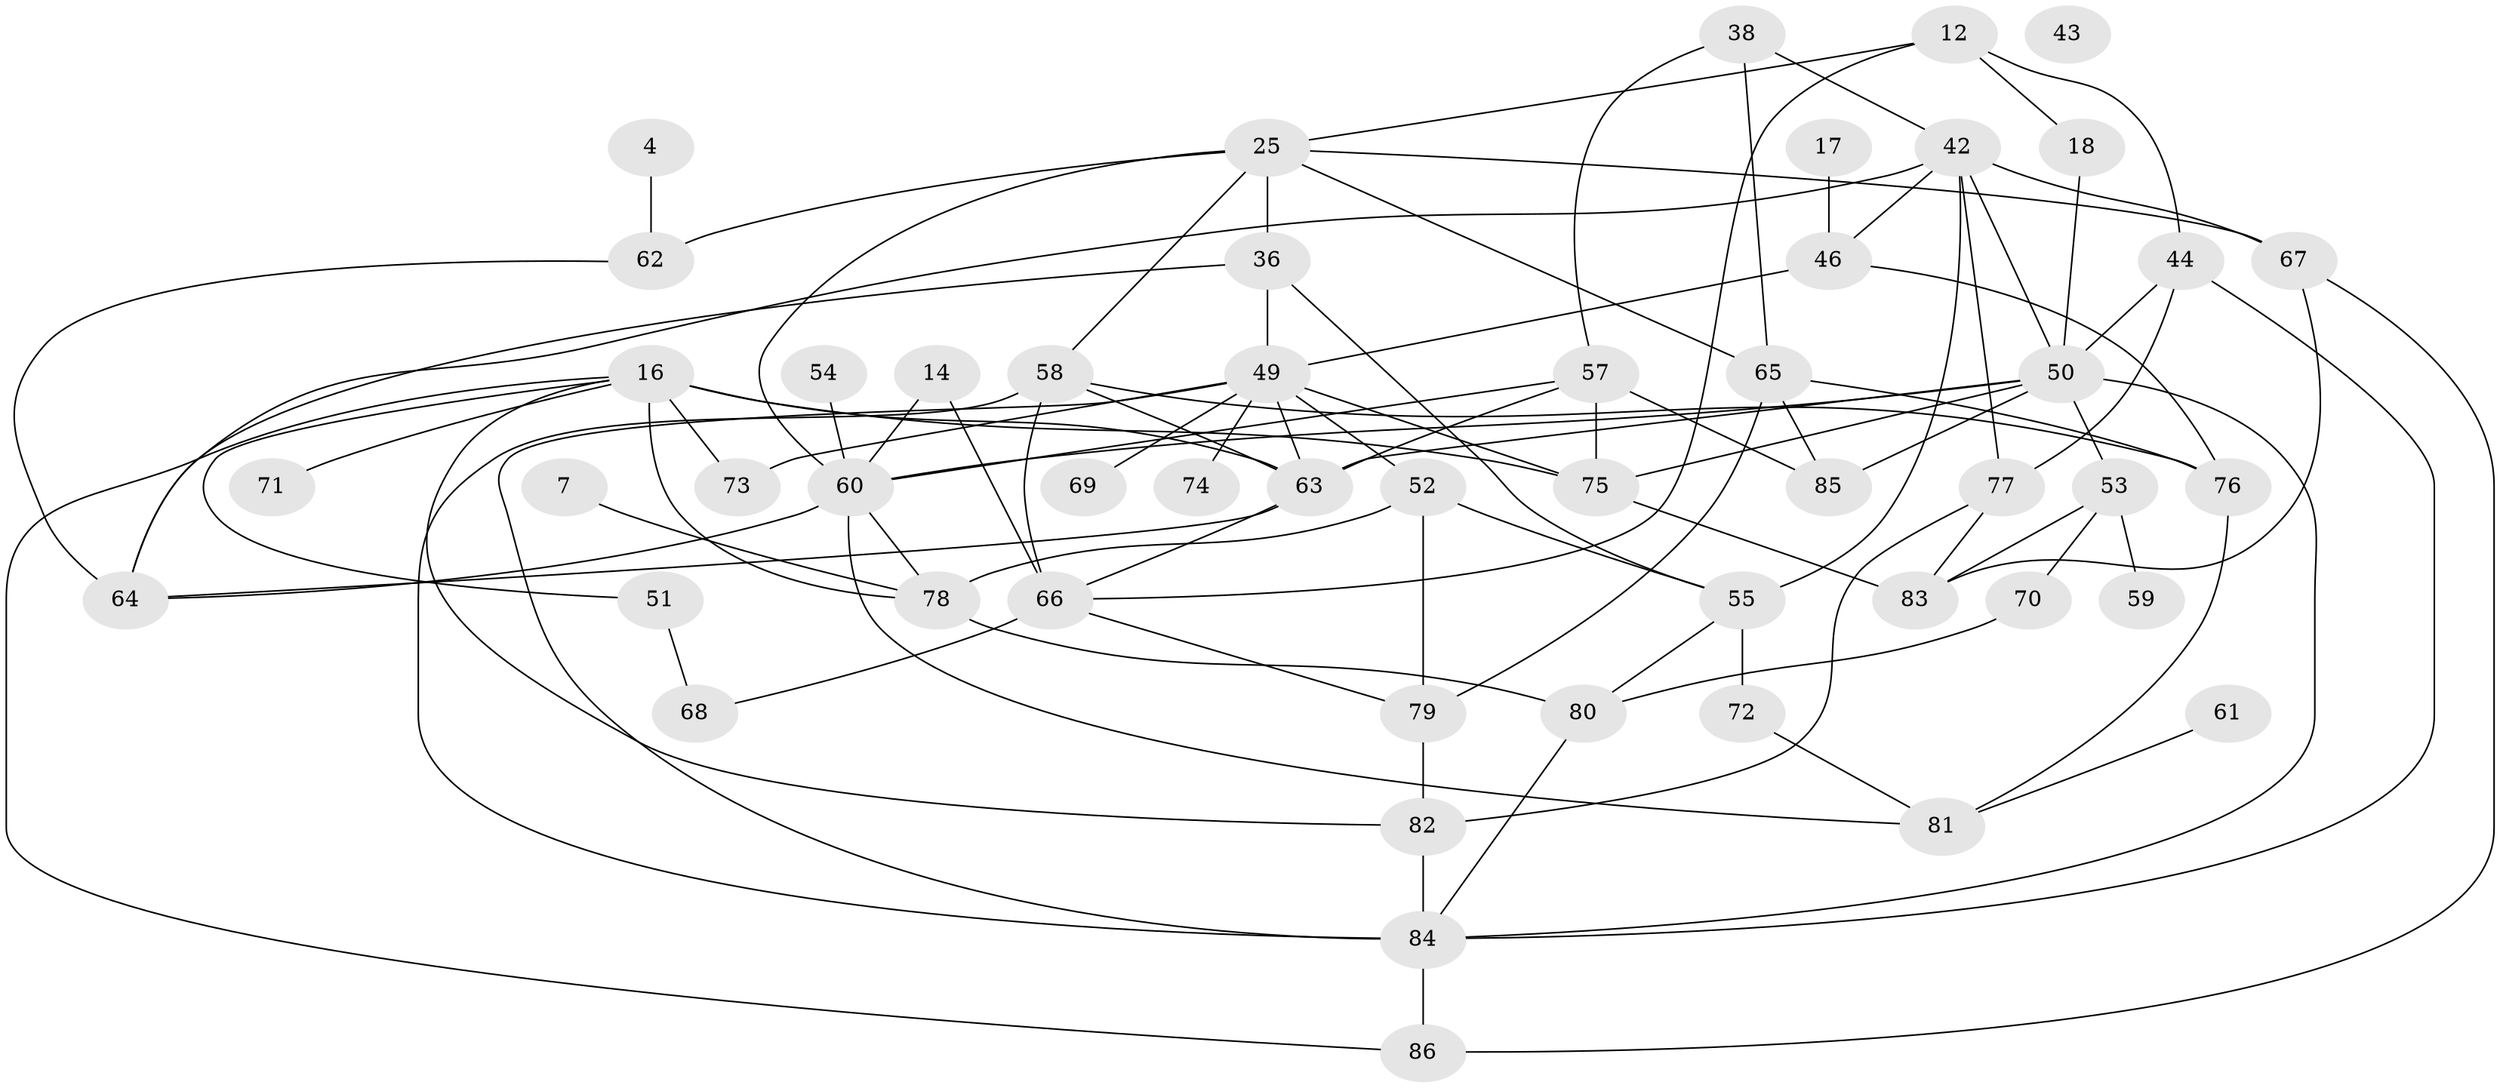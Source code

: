 // original degree distribution, {8: 0.011627906976744186, 3: 0.22093023255813954, 2: 0.20930232558139536, 1: 0.11627906976744186, 6: 0.06976744186046512, 4: 0.22093023255813954, 5: 0.09302325581395349, 10: 0.011627906976744186, 7: 0.03488372093023256, 0: 0.011627906976744186}
// Generated by graph-tools (version 1.1) at 2025/43/03/04/25 21:43:11]
// undirected, 51 vertices, 97 edges
graph export_dot {
graph [start="1"]
  node [color=gray90,style=filled];
  4;
  7;
  12;
  14;
  16;
  17;
  18;
  25 [super="+20+23"];
  36;
  38;
  42 [super="+11"];
  43;
  44;
  46;
  49 [super="+1"];
  50 [super="+8+26"];
  51;
  52 [super="+48"];
  53;
  54;
  55 [super="+40"];
  57 [super="+22"];
  58 [super="+34"];
  59;
  60 [super="+5+45"];
  61;
  62;
  63 [super="+15+47"];
  64 [super="+33"];
  65 [super="+56"];
  66 [super="+28"];
  67;
  68;
  69;
  70;
  71;
  72;
  73 [super="+9"];
  74;
  75;
  76;
  77 [super="+10+39"];
  78;
  79 [super="+3"];
  80 [super="+2+29+37"];
  81;
  82;
  83 [super="+30"];
  84 [super="+41+35+21"];
  85;
  86 [super="+13"];
  4 -- 62;
  7 -- 78;
  12 -- 18;
  12 -- 44;
  12 -- 66;
  12 -- 25;
  14 -- 60;
  14 -- 66;
  16 -- 51;
  16 -- 71;
  16 -- 73 [weight=2];
  16 -- 75;
  16 -- 78;
  16 -- 82;
  16 -- 86;
  16 -- 63 [weight=2];
  17 -- 46;
  18 -- 50;
  25 -- 65;
  25 -- 67 [weight=2];
  25 -- 62 [weight=2];
  25 -- 58;
  25 -- 60;
  25 -- 36;
  36 -- 64;
  36 -- 49;
  36 -- 55;
  38 -- 65;
  38 -- 42;
  38 -- 57;
  42 -- 64;
  42 -- 67;
  42 -- 50 [weight=2];
  42 -- 46;
  42 -- 77;
  42 -- 55;
  44 -- 50 [weight=2];
  44 -- 77;
  44 -- 84;
  46 -- 49 [weight=2];
  46 -- 76;
  49 -- 73 [weight=2];
  49 -- 84;
  49 -- 69;
  49 -- 74;
  49 -- 75;
  49 -- 63;
  49 -- 52;
  50 -- 53;
  50 -- 85;
  50 -- 75;
  50 -- 60 [weight=2];
  50 -- 63;
  50 -- 84;
  51 -- 68;
  52 -- 78 [weight=2];
  52 -- 79;
  52 -- 55;
  53 -- 59;
  53 -- 70;
  53 -- 83;
  54 -- 60;
  55 -- 72;
  55 -- 80;
  57 -- 75;
  57 -- 85;
  57 -- 60;
  57 -- 63;
  58 -- 63;
  58 -- 66 [weight=2];
  58 -- 76;
  58 -- 84 [weight=2];
  60 -- 78;
  60 -- 81;
  60 -- 64;
  61 -- 81;
  62 -- 64;
  63 -- 64;
  63 -- 66;
  65 -- 76;
  65 -- 85;
  65 -- 79;
  66 -- 68;
  66 -- 79;
  67 -- 83;
  67 -- 86;
  70 -- 80;
  72 -- 81;
  75 -- 83;
  76 -- 81;
  77 -- 83 [weight=2];
  77 -- 82;
  78 -- 80;
  79 -- 82 [weight=2];
  80 -- 84;
  82 -- 84 [weight=2];
  84 -- 86;
}
